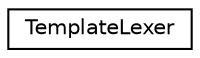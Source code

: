 digraph "类继承关系图"
{
 // INTERACTIVE_SVG=YES
 // LATEX_PDF_SIZE
  edge [fontname="Helvetica",fontsize="10",labelfontname="Helvetica",labelfontsize="10"];
  node [fontname="Helvetica",fontsize="10",shape=record];
  rankdir="LR";
  Node0 [label="TemplateLexer",height=0.2,width=0.4,color="black", fillcolor="white", style="filled",URL="$d6/d1f/class_template_lexer.html",tooltip="Lexer class for turning a template into a list of tokens"];
}
